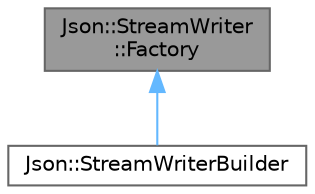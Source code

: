 digraph "Json::StreamWriter::Factory"
{
 // LATEX_PDF_SIZE
  bgcolor="transparent";
  edge [fontname=Helvetica,fontsize=10,labelfontname=Helvetica,labelfontsize=10];
  node [fontname=Helvetica,fontsize=10,shape=box,height=0.2,width=0.4];
  Node1 [label="Json::StreamWriter\l::Factory",height=0.2,width=0.4,color="gray40", fillcolor="grey60", style="filled", fontcolor="black",tooltip="A simple abstract factory."];
  Node1 -> Node2 [dir="back",color="steelblue1",style="solid"];
  Node2 [label="Json::StreamWriterBuilder",height=0.2,width=0.4,color="gray40", fillcolor="white", style="filled",URL="$class_json_1_1_stream_writer_builder.html",tooltip="Build a StreamWriter implementation."];
}
